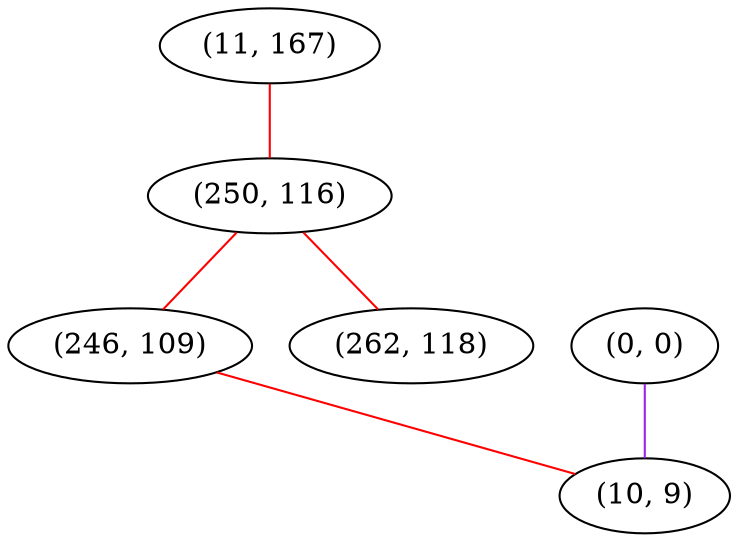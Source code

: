 graph "" {
"(11, 167)";
"(0, 0)";
"(250, 116)";
"(246, 109)";
"(262, 118)";
"(10, 9)";
"(11, 167)" -- "(250, 116)"  [color=red, key=0, weight=1];
"(0, 0)" -- "(10, 9)"  [color=purple, key=0, weight=4];
"(250, 116)" -- "(246, 109)"  [color=red, key=0, weight=1];
"(250, 116)" -- "(262, 118)"  [color=red, key=0, weight=1];
"(246, 109)" -- "(10, 9)"  [color=red, key=0, weight=1];
}
